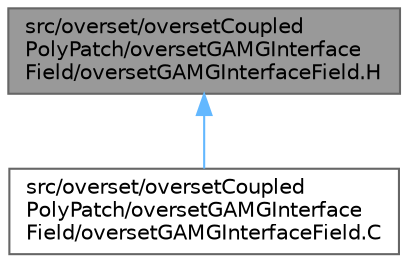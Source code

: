 digraph "src/overset/oversetCoupledPolyPatch/oversetGAMGInterfaceField/oversetGAMGInterfaceField.H"
{
 // LATEX_PDF_SIZE
  bgcolor="transparent";
  edge [fontname=Helvetica,fontsize=10,labelfontname=Helvetica,labelfontsize=10];
  node [fontname=Helvetica,fontsize=10,shape=box,height=0.2,width=0.4];
  Node1 [id="Node000001",label="src/overset/oversetCoupled\lPolyPatch/oversetGAMGInterface\lField/oversetGAMGInterfaceField.H",height=0.2,width=0.4,color="gray40", fillcolor="grey60", style="filled", fontcolor="black",tooltip=" "];
  Node1 -> Node2 [id="edge1_Node000001_Node000002",dir="back",color="steelblue1",style="solid",tooltip=" "];
  Node2 [id="Node000002",label="src/overset/oversetCoupled\lPolyPatch/oversetGAMGInterface\lField/oversetGAMGInterfaceField.C",height=0.2,width=0.4,color="grey40", fillcolor="white", style="filled",URL="$oversetGAMGInterfaceField_8C.html",tooltip=" "];
}
